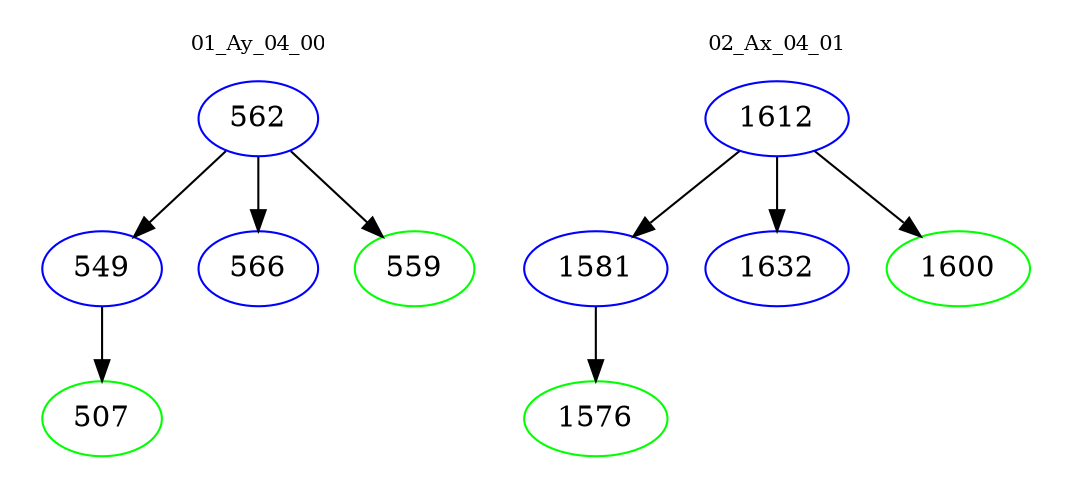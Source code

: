 digraph{
subgraph cluster_0 {
color = white
label = "01_Ay_04_00";
fontsize=10;
T0_562 [label="562", color="blue"]
T0_562 -> T0_549 [color="black"]
T0_549 [label="549", color="blue"]
T0_549 -> T0_507 [color="black"]
T0_507 [label="507", color="green"]
T0_562 -> T0_566 [color="black"]
T0_566 [label="566", color="blue"]
T0_562 -> T0_559 [color="black"]
T0_559 [label="559", color="green"]
}
subgraph cluster_1 {
color = white
label = "02_Ax_04_01";
fontsize=10;
T1_1612 [label="1612", color="blue"]
T1_1612 -> T1_1581 [color="black"]
T1_1581 [label="1581", color="blue"]
T1_1581 -> T1_1576 [color="black"]
T1_1576 [label="1576", color="green"]
T1_1612 -> T1_1632 [color="black"]
T1_1632 [label="1632", color="blue"]
T1_1612 -> T1_1600 [color="black"]
T1_1600 [label="1600", color="green"]
}
}
